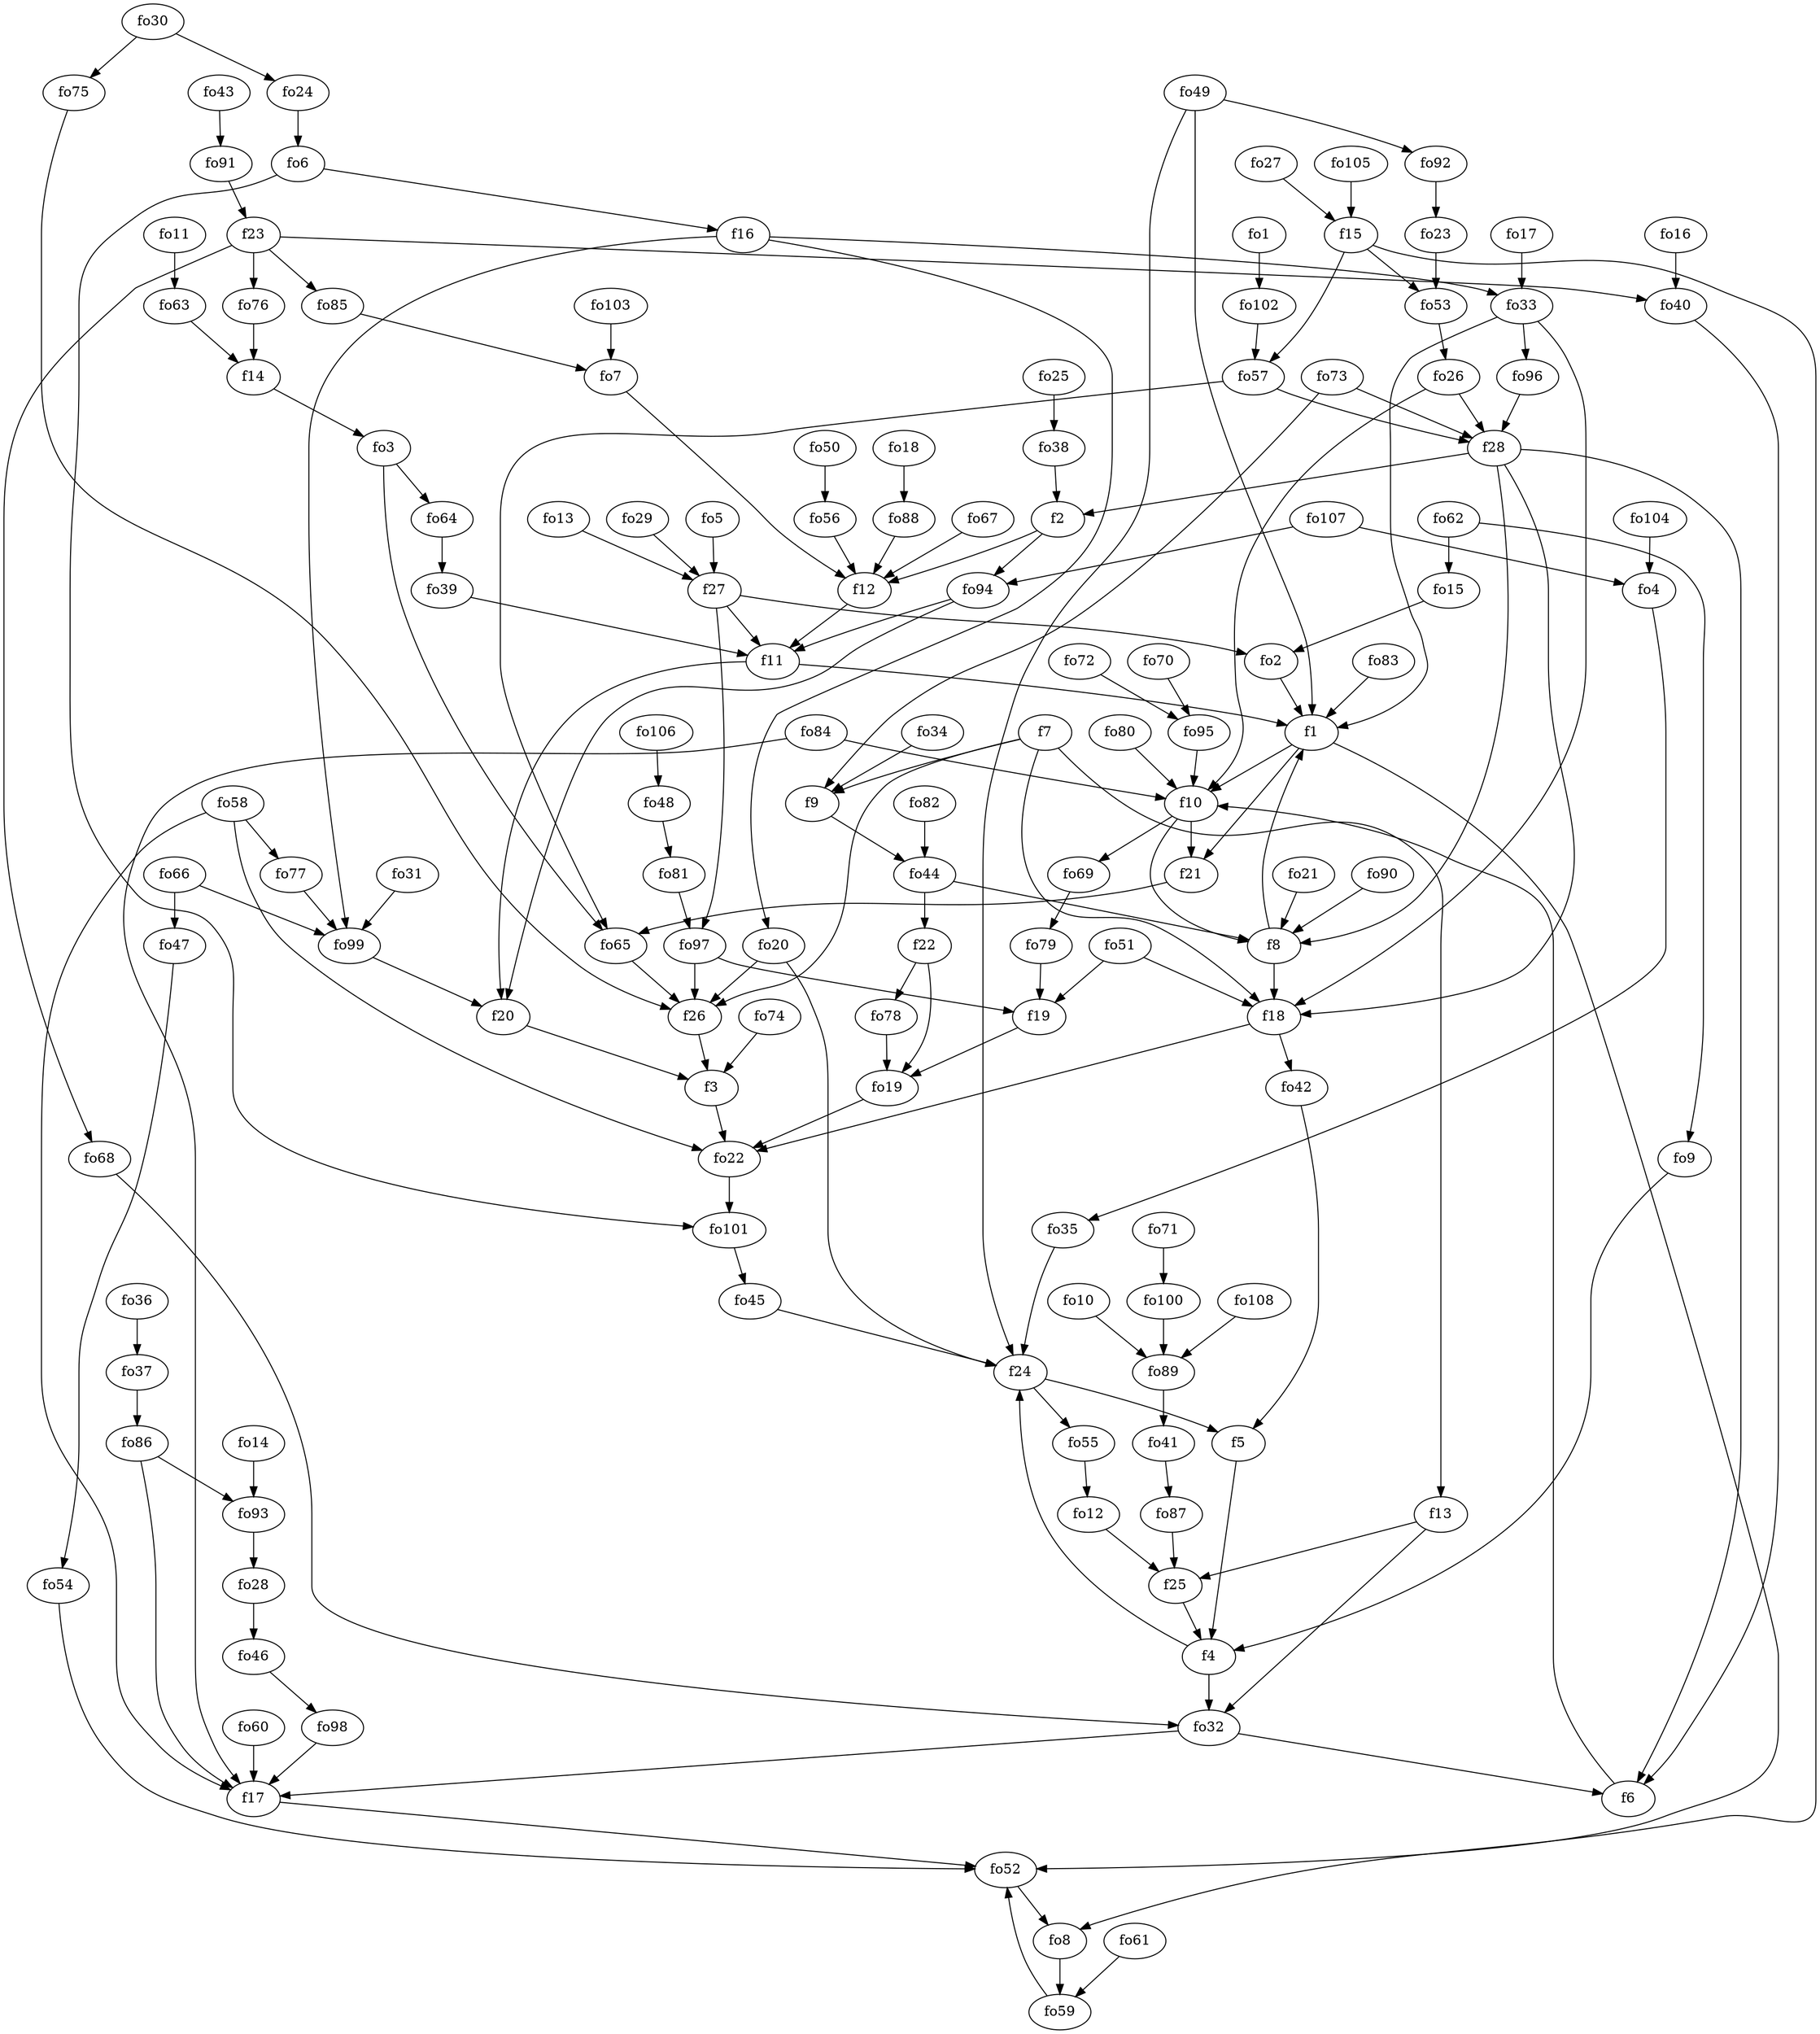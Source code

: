 strict digraph  {
f1;
f2;
f3;
f4;
f5;
f6;
f7;
f8;
f9;
f10;
f11;
f12;
f13;
f14;
f15;
f16;
f17;
f18;
f19;
f20;
f21;
f22;
f23;
f24;
f25;
f26;
f27;
f28;
fo1;
fo2;
fo3;
fo4;
fo5;
fo6;
fo7;
fo8;
fo9;
fo10;
fo11;
fo12;
fo13;
fo14;
fo15;
fo16;
fo17;
fo18;
fo19;
fo20;
fo21;
fo22;
fo23;
fo24;
fo25;
fo26;
fo27;
fo28;
fo29;
fo30;
fo31;
fo32;
fo33;
fo34;
fo35;
fo36;
fo37;
fo38;
fo39;
fo40;
fo41;
fo42;
fo43;
fo44;
fo45;
fo46;
fo47;
fo48;
fo49;
fo50;
fo51;
fo52;
fo53;
fo54;
fo55;
fo56;
fo57;
fo58;
fo59;
fo60;
fo61;
fo62;
fo63;
fo64;
fo65;
fo66;
fo67;
fo68;
fo69;
fo70;
fo71;
fo72;
fo73;
fo74;
fo75;
fo76;
fo77;
fo78;
fo79;
fo80;
fo81;
fo82;
fo83;
fo84;
fo85;
fo86;
fo87;
fo88;
fo89;
fo90;
fo91;
fo92;
fo93;
fo94;
fo95;
fo96;
fo97;
fo98;
fo99;
fo100;
fo101;
fo102;
fo103;
fo104;
fo105;
fo106;
fo107;
fo108;
f1 -> f21  [weight=2];
f1 -> fo52  [weight=2];
f1 -> f10  [weight=2];
f2 -> fo94  [weight=2];
f2 -> f12  [weight=2];
f3 -> fo22  [weight=2];
f4 -> f24  [weight=2];
f4 -> fo32  [weight=2];
f5 -> f4  [weight=2];
f6 -> f10  [weight=2];
f7 -> f9  [weight=2];
f7 -> f26  [weight=2];
f7 -> f18  [weight=2];
f7 -> f13  [weight=2];
f8 -> f18  [weight=2];
f8 -> f1  [weight=2];
f9 -> fo44  [weight=2];
f10 -> fo69  [weight=2];
f10 -> f8  [weight=2];
f10 -> f21  [weight=2];
f11 -> f1  [weight=2];
f11 -> f20  [weight=2];
f12 -> f11  [weight=2];
f13 -> f25  [weight=2];
f13 -> fo32  [weight=2];
f14 -> fo3  [weight=2];
f15 -> fo57  [weight=2];
f15 -> fo53  [weight=2];
f15 -> fo8  [weight=2];
f16 -> fo33  [weight=2];
f16 -> fo99  [weight=2];
f16 -> fo20  [weight=2];
f17 -> fo52  [weight=2];
f18 -> fo22  [weight=2];
f18 -> fo42  [weight=2];
f19 -> fo19  [weight=2];
f20 -> f3  [weight=2];
f21 -> fo65  [weight=2];
f22 -> fo19  [weight=2];
f22 -> fo78  [weight=2];
f23 -> fo85  [weight=2];
f23 -> fo68  [weight=2];
f23 -> fo40  [weight=2];
f23 -> fo76  [weight=2];
f24 -> fo55  [weight=2];
f24 -> f5  [weight=2];
f25 -> f4  [weight=2];
f26 -> f3  [weight=2];
f27 -> f11  [weight=2];
f27 -> fo97  [weight=2];
f27 -> fo2  [weight=2];
f28 -> f6  [weight=2];
f28 -> f8  [weight=2];
f28 -> f2  [weight=2];
f28 -> f18  [weight=2];
fo1 -> fo102  [weight=2];
fo2 -> f1  [weight=2];
fo3 -> fo64  [weight=2];
fo3 -> fo65  [weight=2];
fo4 -> fo35  [weight=2];
fo5 -> f27  [weight=2];
fo6 -> f16  [weight=2];
fo6 -> fo101  [weight=2];
fo7 -> f12  [weight=2];
fo8 -> fo59  [weight=2];
fo9 -> f4  [weight=2];
fo10 -> fo89  [weight=2];
fo11 -> fo63  [weight=2];
fo12 -> f25  [weight=2];
fo13 -> f27  [weight=2];
fo14 -> fo93  [weight=2];
fo15 -> fo2  [weight=2];
fo16 -> fo40  [weight=2];
fo17 -> fo33  [weight=2];
fo18 -> fo88  [weight=2];
fo19 -> fo22  [weight=2];
fo20 -> f26  [weight=2];
fo20 -> f24  [weight=2];
fo21 -> f8  [weight=2];
fo22 -> fo101  [weight=2];
fo23 -> fo53  [weight=2];
fo24 -> fo6  [weight=2];
fo25 -> fo38  [weight=2];
fo26 -> f10  [weight=2];
fo26 -> f28  [weight=2];
fo27 -> f15  [weight=2];
fo28 -> fo46  [weight=2];
fo29 -> f27  [weight=2];
fo30 -> fo24  [weight=2];
fo30 -> fo75  [weight=2];
fo31 -> fo99  [weight=2];
fo32 -> f6  [weight=2];
fo32 -> f17  [weight=2];
fo33 -> f18  [weight=2];
fo33 -> f1  [weight=2];
fo33 -> fo96  [weight=2];
fo34 -> f9  [weight=2];
fo35 -> f24  [weight=2];
fo36 -> fo37  [weight=2];
fo37 -> fo86  [weight=2];
fo38 -> f2  [weight=2];
fo39 -> f11  [weight=2];
fo40 -> f6  [weight=2];
fo41 -> fo87  [weight=2];
fo42 -> f5  [weight=2];
fo43 -> fo91  [weight=2];
fo44 -> f8  [weight=2];
fo44 -> f22  [weight=2];
fo45 -> f24  [weight=2];
fo46 -> fo98  [weight=2];
fo47 -> fo54  [weight=2];
fo48 -> fo81  [weight=2];
fo49 -> f1  [weight=2];
fo49 -> f24  [weight=2];
fo49 -> fo92  [weight=2];
fo50 -> fo56  [weight=2];
fo51 -> f19  [weight=2];
fo51 -> f18  [weight=2];
fo52 -> fo8  [weight=2];
fo53 -> fo26  [weight=2];
fo54 -> fo52  [weight=2];
fo55 -> fo12  [weight=2];
fo56 -> f12  [weight=2];
fo57 -> fo65  [weight=2];
fo57 -> f28  [weight=2];
fo58 -> fo77  [weight=2];
fo58 -> f17  [weight=2];
fo58 -> fo22  [weight=2];
fo59 -> fo52  [weight=2];
fo60 -> f17  [weight=2];
fo61 -> fo59  [weight=2];
fo62 -> fo15  [weight=2];
fo62 -> fo9  [weight=2];
fo63 -> f14  [weight=2];
fo64 -> fo39  [weight=2];
fo65 -> f26  [weight=2];
fo66 -> fo99  [weight=2];
fo66 -> fo47  [weight=2];
fo67 -> f12  [weight=2];
fo68 -> fo32  [weight=2];
fo69 -> fo79  [weight=2];
fo70 -> fo95  [weight=2];
fo71 -> fo100  [weight=2];
fo72 -> fo95  [weight=2];
fo73 -> f9  [weight=2];
fo73 -> f28  [weight=2];
fo74 -> f3  [weight=2];
fo75 -> f26  [weight=2];
fo76 -> f14  [weight=2];
fo77 -> fo99  [weight=2];
fo78 -> fo19  [weight=2];
fo79 -> f19  [weight=2];
fo80 -> f10  [weight=2];
fo81 -> fo97  [weight=2];
fo82 -> fo44  [weight=2];
fo83 -> f1  [weight=2];
fo84 -> f17  [weight=2];
fo84 -> f10  [weight=2];
fo85 -> fo7  [weight=2];
fo86 -> fo93  [weight=2];
fo86 -> f17  [weight=2];
fo87 -> f25  [weight=2];
fo88 -> f12  [weight=2];
fo89 -> fo41  [weight=2];
fo90 -> f8  [weight=2];
fo91 -> f23  [weight=2];
fo92 -> fo23  [weight=2];
fo93 -> fo28  [weight=2];
fo94 -> f20  [weight=2];
fo94 -> f11  [weight=2];
fo95 -> f10  [weight=2];
fo96 -> f28  [weight=2];
fo97 -> f19  [weight=2];
fo97 -> f26  [weight=2];
fo98 -> f17  [weight=2];
fo99 -> f20  [weight=2];
fo100 -> fo89  [weight=2];
fo101 -> fo45  [weight=2];
fo102 -> fo57  [weight=2];
fo103 -> fo7  [weight=2];
fo104 -> fo4  [weight=2];
fo105 -> f15  [weight=2];
fo106 -> fo48  [weight=2];
fo107 -> fo4  [weight=2];
fo107 -> fo94  [weight=2];
fo108 -> fo89  [weight=2];
}
